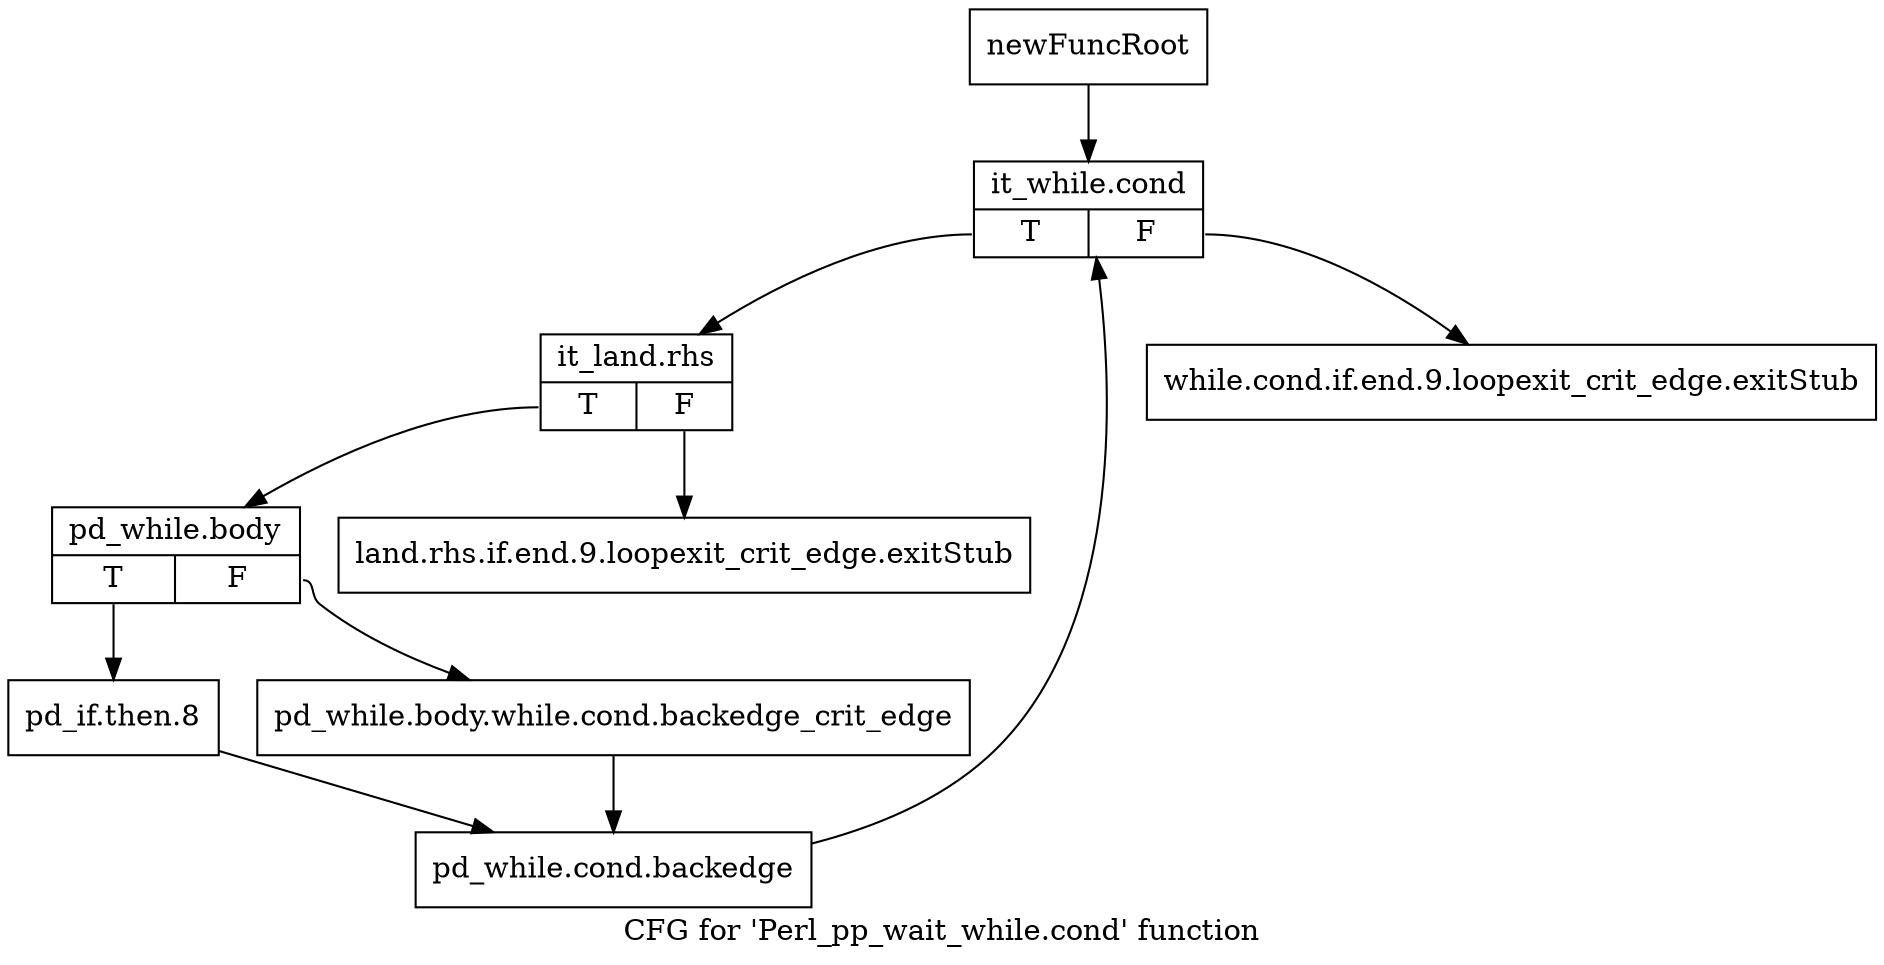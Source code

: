 digraph "CFG for 'Perl_pp_wait_while.cond' function" {
	label="CFG for 'Perl_pp_wait_while.cond' function";

	Node0x50fd510 [shape=record,label="{newFuncRoot}"];
	Node0x50fd510 -> Node0x50fd600;
	Node0x50fd560 [shape=record,label="{while.cond.if.end.9.loopexit_crit_edge.exitStub}"];
	Node0x50fd5b0 [shape=record,label="{land.rhs.if.end.9.loopexit_crit_edge.exitStub}"];
	Node0x50fd600 [shape=record,label="{it_while.cond|{<s0>T|<s1>F}}"];
	Node0x50fd600:s0 -> Node0x50fd650;
	Node0x50fd600:s1 -> Node0x50fd560;
	Node0x50fd650 [shape=record,label="{it_land.rhs|{<s0>T|<s1>F}}"];
	Node0x50fd650:s0 -> Node0x50fd6a0;
	Node0x50fd650:s1 -> Node0x50fd5b0;
	Node0x50fd6a0 [shape=record,label="{pd_while.body|{<s0>T|<s1>F}}"];
	Node0x50fd6a0:s0 -> Node0x50fd740;
	Node0x50fd6a0:s1 -> Node0x50fd6f0;
	Node0x50fd6f0 [shape=record,label="{pd_while.body.while.cond.backedge_crit_edge}"];
	Node0x50fd6f0 -> Node0x50fd790;
	Node0x50fd740 [shape=record,label="{pd_if.then.8}"];
	Node0x50fd740 -> Node0x50fd790;
	Node0x50fd790 [shape=record,label="{pd_while.cond.backedge}"];
	Node0x50fd790 -> Node0x50fd600;
}
